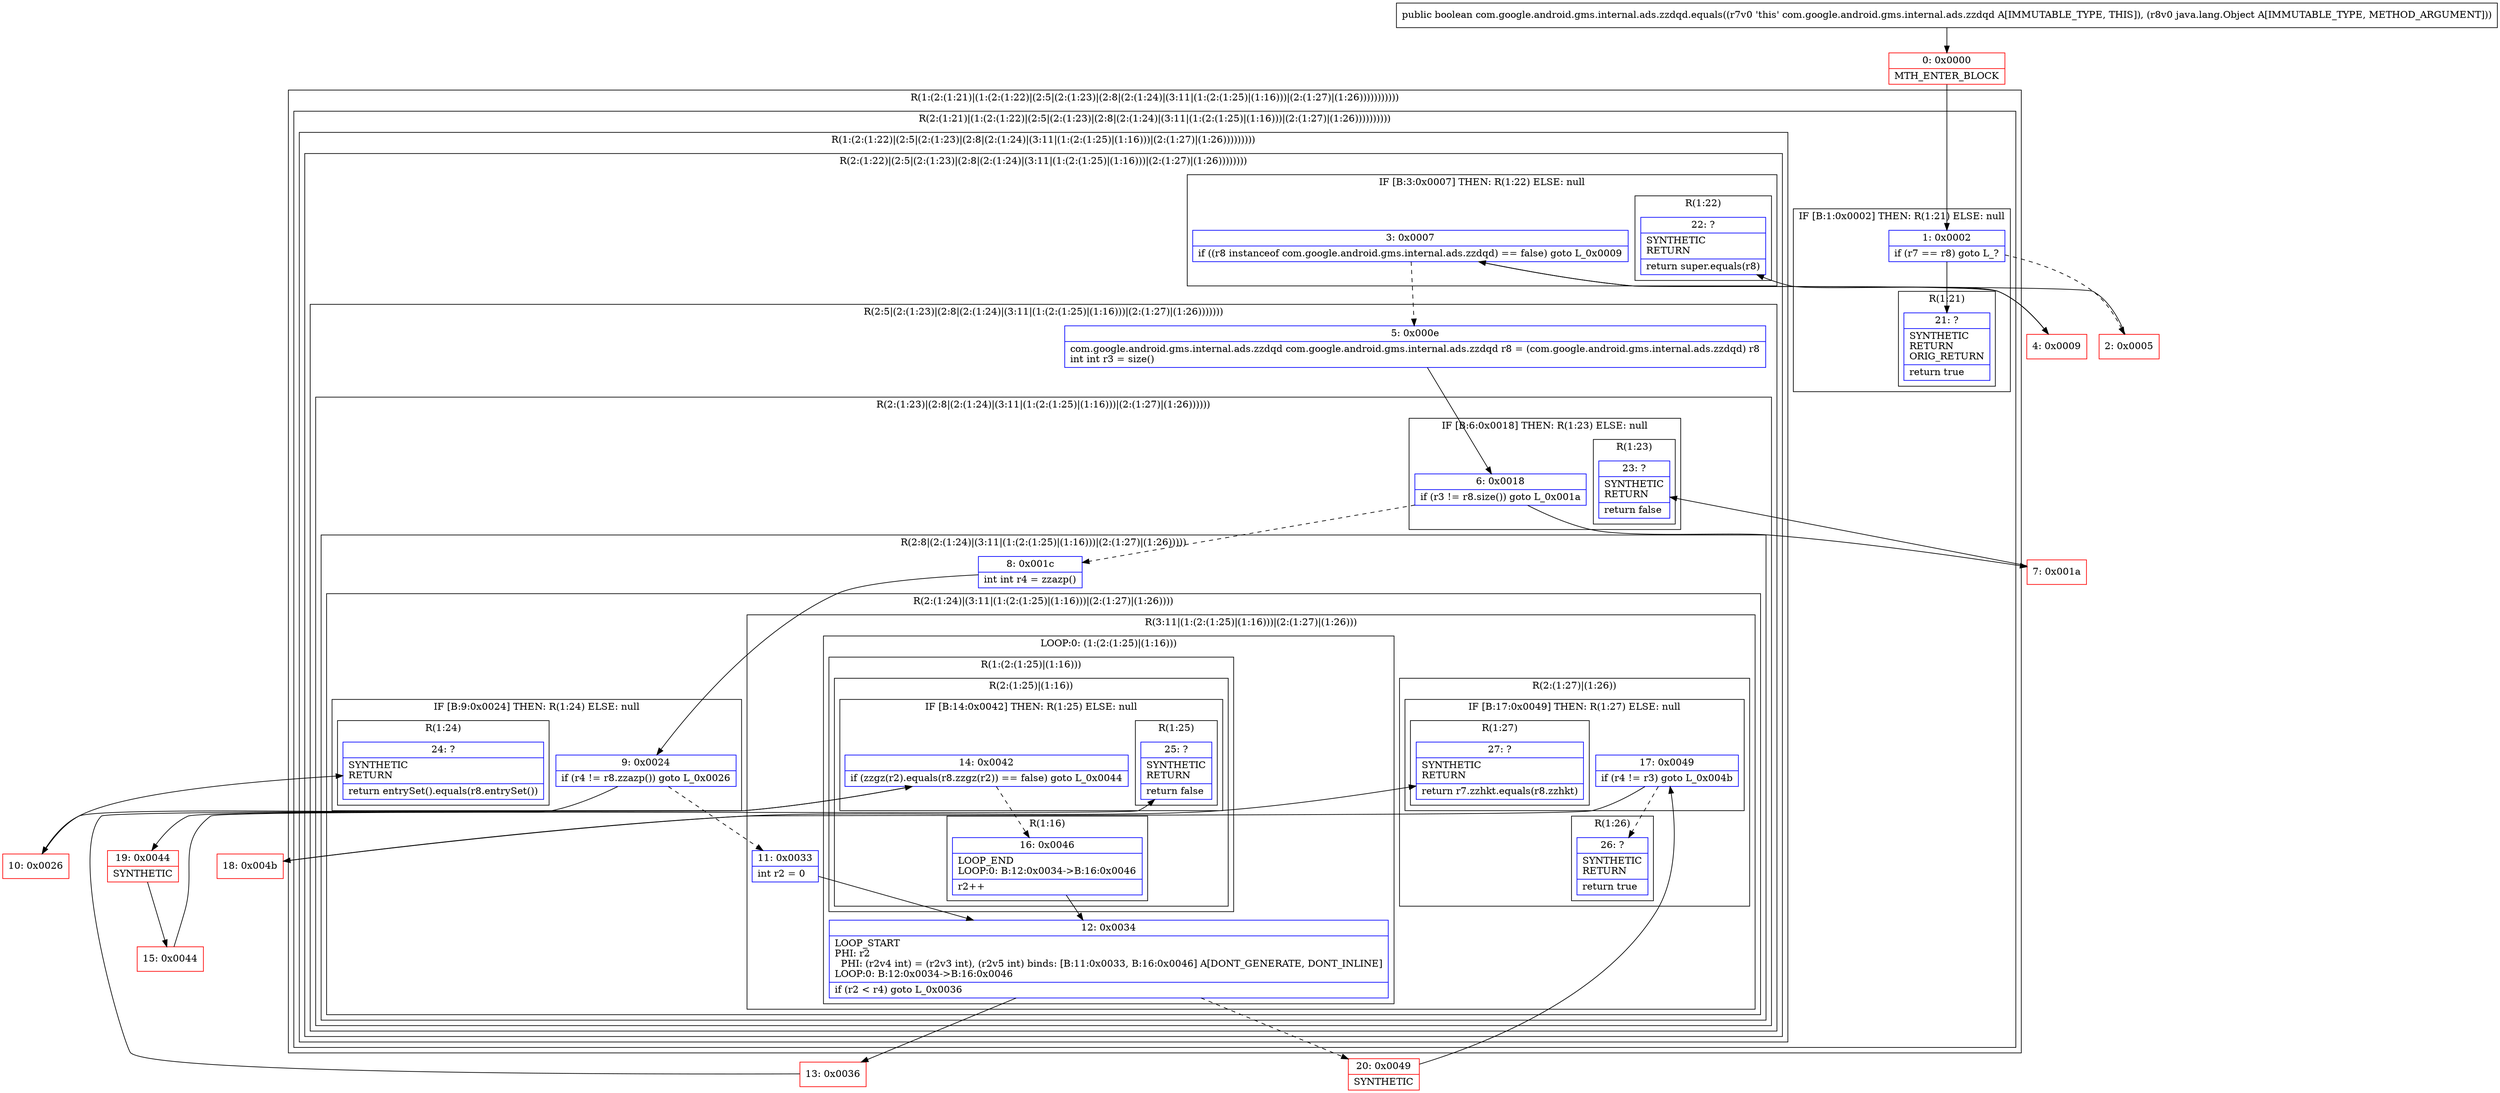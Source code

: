 digraph "CFG forcom.google.android.gms.internal.ads.zzdqd.equals(Ljava\/lang\/Object;)Z" {
subgraph cluster_Region_1737653127 {
label = "R(1:(2:(1:21)|(1:(2:(1:22)|(2:5|(2:(1:23)|(2:8|(2:(1:24)|(3:11|(1:(2:(1:25)|(1:16)))|(2:(1:27)|(1:26)))))))))))";
node [shape=record,color=blue];
subgraph cluster_Region_202263048 {
label = "R(2:(1:21)|(1:(2:(1:22)|(2:5|(2:(1:23)|(2:8|(2:(1:24)|(3:11|(1:(2:(1:25)|(1:16)))|(2:(1:27)|(1:26))))))))))";
node [shape=record,color=blue];
subgraph cluster_IfRegion_203315883 {
label = "IF [B:1:0x0002] THEN: R(1:21) ELSE: null";
node [shape=record,color=blue];
Node_1 [shape=record,label="{1\:\ 0x0002|if (r7 == r8) goto L_?\l}"];
subgraph cluster_Region_1536894830 {
label = "R(1:21)";
node [shape=record,color=blue];
Node_21 [shape=record,label="{21\:\ ?|SYNTHETIC\lRETURN\lORIG_RETURN\l|return true\l}"];
}
}
subgraph cluster_Region_799093209 {
label = "R(1:(2:(1:22)|(2:5|(2:(1:23)|(2:8|(2:(1:24)|(3:11|(1:(2:(1:25)|(1:16)))|(2:(1:27)|(1:26)))))))))";
node [shape=record,color=blue];
subgraph cluster_Region_1359048751 {
label = "R(2:(1:22)|(2:5|(2:(1:23)|(2:8|(2:(1:24)|(3:11|(1:(2:(1:25)|(1:16)))|(2:(1:27)|(1:26))))))))";
node [shape=record,color=blue];
subgraph cluster_IfRegion_800371622 {
label = "IF [B:3:0x0007] THEN: R(1:22) ELSE: null";
node [shape=record,color=blue];
Node_3 [shape=record,label="{3\:\ 0x0007|if ((r8 instanceof com.google.android.gms.internal.ads.zzdqd) == false) goto L_0x0009\l}"];
subgraph cluster_Region_756433257 {
label = "R(1:22)";
node [shape=record,color=blue];
Node_22 [shape=record,label="{22\:\ ?|SYNTHETIC\lRETURN\l|return super.equals(r8)\l}"];
}
}
subgraph cluster_Region_997529353 {
label = "R(2:5|(2:(1:23)|(2:8|(2:(1:24)|(3:11|(1:(2:(1:25)|(1:16)))|(2:(1:27)|(1:26)))))))";
node [shape=record,color=blue];
Node_5 [shape=record,label="{5\:\ 0x000e|com.google.android.gms.internal.ads.zzdqd com.google.android.gms.internal.ads.zzdqd r8 = (com.google.android.gms.internal.ads.zzdqd) r8\lint int r3 = size()\l}"];
subgraph cluster_Region_195007211 {
label = "R(2:(1:23)|(2:8|(2:(1:24)|(3:11|(1:(2:(1:25)|(1:16)))|(2:(1:27)|(1:26))))))";
node [shape=record,color=blue];
subgraph cluster_IfRegion_605740501 {
label = "IF [B:6:0x0018] THEN: R(1:23) ELSE: null";
node [shape=record,color=blue];
Node_6 [shape=record,label="{6\:\ 0x0018|if (r3 != r8.size()) goto L_0x001a\l}"];
subgraph cluster_Region_1363479487 {
label = "R(1:23)";
node [shape=record,color=blue];
Node_23 [shape=record,label="{23\:\ ?|SYNTHETIC\lRETURN\l|return false\l}"];
}
}
subgraph cluster_Region_323332067 {
label = "R(2:8|(2:(1:24)|(3:11|(1:(2:(1:25)|(1:16)))|(2:(1:27)|(1:26)))))";
node [shape=record,color=blue];
Node_8 [shape=record,label="{8\:\ 0x001c|int int r4 = zzazp()\l}"];
subgraph cluster_Region_1541847986 {
label = "R(2:(1:24)|(3:11|(1:(2:(1:25)|(1:16)))|(2:(1:27)|(1:26))))";
node [shape=record,color=blue];
subgraph cluster_IfRegion_60250956 {
label = "IF [B:9:0x0024] THEN: R(1:24) ELSE: null";
node [shape=record,color=blue];
Node_9 [shape=record,label="{9\:\ 0x0024|if (r4 != r8.zzazp()) goto L_0x0026\l}"];
subgraph cluster_Region_480864202 {
label = "R(1:24)";
node [shape=record,color=blue];
Node_24 [shape=record,label="{24\:\ ?|SYNTHETIC\lRETURN\l|return entrySet().equals(r8.entrySet())\l}"];
}
}
subgraph cluster_Region_1426572611 {
label = "R(3:11|(1:(2:(1:25)|(1:16)))|(2:(1:27)|(1:26)))";
node [shape=record,color=blue];
Node_11 [shape=record,label="{11\:\ 0x0033|int r2 = 0\l}"];
subgraph cluster_LoopRegion_590502956 {
label = "LOOP:0: (1:(2:(1:25)|(1:16)))";
node [shape=record,color=blue];
Node_12 [shape=record,label="{12\:\ 0x0034|LOOP_START\lPHI: r2 \l  PHI: (r2v4 int) = (r2v3 int), (r2v5 int) binds: [B:11:0x0033, B:16:0x0046] A[DONT_GENERATE, DONT_INLINE]\lLOOP:0: B:12:0x0034\-\>B:16:0x0046\l|if (r2 \< r4) goto L_0x0036\l}"];
subgraph cluster_Region_1147446446 {
label = "R(1:(2:(1:25)|(1:16)))";
node [shape=record,color=blue];
subgraph cluster_Region_857439747 {
label = "R(2:(1:25)|(1:16))";
node [shape=record,color=blue];
subgraph cluster_IfRegion_259515913 {
label = "IF [B:14:0x0042] THEN: R(1:25) ELSE: null";
node [shape=record,color=blue];
Node_14 [shape=record,label="{14\:\ 0x0042|if (zzgz(r2).equals(r8.zzgz(r2)) == false) goto L_0x0044\l}"];
subgraph cluster_Region_1257931564 {
label = "R(1:25)";
node [shape=record,color=blue];
Node_25 [shape=record,label="{25\:\ ?|SYNTHETIC\lRETURN\l|return false\l}"];
}
}
subgraph cluster_Region_957499778 {
label = "R(1:16)";
node [shape=record,color=blue];
Node_16 [shape=record,label="{16\:\ 0x0046|LOOP_END\lLOOP:0: B:12:0x0034\-\>B:16:0x0046\l|r2++\l}"];
}
}
}
}
subgraph cluster_Region_615488234 {
label = "R(2:(1:27)|(1:26))";
node [shape=record,color=blue];
subgraph cluster_IfRegion_1141182366 {
label = "IF [B:17:0x0049] THEN: R(1:27) ELSE: null";
node [shape=record,color=blue];
Node_17 [shape=record,label="{17\:\ 0x0049|if (r4 != r3) goto L_0x004b\l}"];
subgraph cluster_Region_2104587847 {
label = "R(1:27)";
node [shape=record,color=blue];
Node_27 [shape=record,label="{27\:\ ?|SYNTHETIC\lRETURN\l|return r7.zzhkt.equals(r8.zzhkt)\l}"];
}
}
subgraph cluster_Region_1158613765 {
label = "R(1:26)";
node [shape=record,color=blue];
Node_26 [shape=record,label="{26\:\ ?|SYNTHETIC\lRETURN\l|return true\l}"];
}
}
}
}
}
}
}
}
}
}
}
Node_0 [shape=record,color=red,label="{0\:\ 0x0000|MTH_ENTER_BLOCK\l}"];
Node_2 [shape=record,color=red,label="{2\:\ 0x0005}"];
Node_4 [shape=record,color=red,label="{4\:\ 0x0009}"];
Node_7 [shape=record,color=red,label="{7\:\ 0x001a}"];
Node_10 [shape=record,color=red,label="{10\:\ 0x0026}"];
Node_13 [shape=record,color=red,label="{13\:\ 0x0036}"];
Node_15 [shape=record,color=red,label="{15\:\ 0x0044}"];
Node_18 [shape=record,color=red,label="{18\:\ 0x004b}"];
Node_19 [shape=record,color=red,label="{19\:\ 0x0044|SYNTHETIC\l}"];
Node_20 [shape=record,color=red,label="{20\:\ 0x0049|SYNTHETIC\l}"];
MethodNode[shape=record,label="{public boolean com.google.android.gms.internal.ads.zzdqd.equals((r7v0 'this' com.google.android.gms.internal.ads.zzdqd A[IMMUTABLE_TYPE, THIS]), (r8v0 java.lang.Object A[IMMUTABLE_TYPE, METHOD_ARGUMENT])) }"];
MethodNode -> Node_0;
Node_1 -> Node_2[style=dashed];
Node_1 -> Node_21;
Node_3 -> Node_4;
Node_3 -> Node_5[style=dashed];
Node_5 -> Node_6;
Node_6 -> Node_7;
Node_6 -> Node_8[style=dashed];
Node_8 -> Node_9;
Node_9 -> Node_10;
Node_9 -> Node_11[style=dashed];
Node_11 -> Node_12;
Node_12 -> Node_13;
Node_12 -> Node_20[style=dashed];
Node_14 -> Node_16[style=dashed];
Node_14 -> Node_19;
Node_16 -> Node_12;
Node_17 -> Node_18;
Node_17 -> Node_26[style=dashed];
Node_0 -> Node_1;
Node_2 -> Node_3;
Node_4 -> Node_22;
Node_7 -> Node_23;
Node_10 -> Node_24;
Node_13 -> Node_14;
Node_15 -> Node_25;
Node_18 -> Node_27;
Node_19 -> Node_15;
Node_20 -> Node_17;
}

